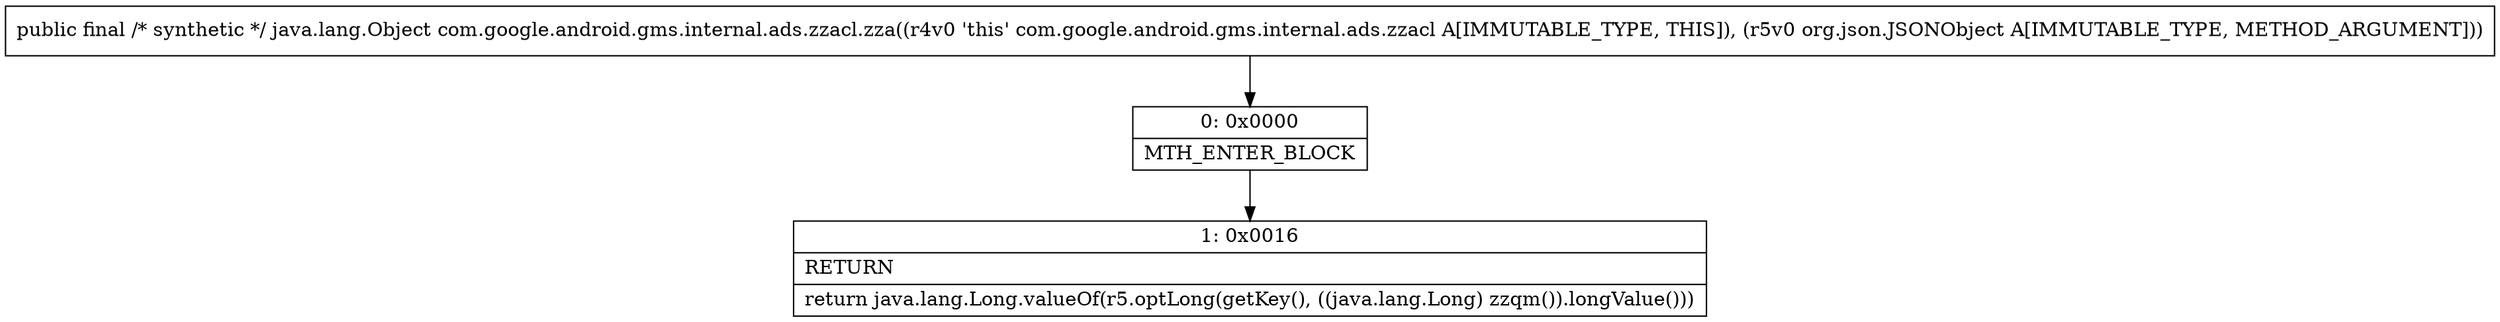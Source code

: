 digraph "CFG forcom.google.android.gms.internal.ads.zzacl.zza(Lorg\/json\/JSONObject;)Ljava\/lang\/Object;" {
Node_0 [shape=record,label="{0\:\ 0x0000|MTH_ENTER_BLOCK\l}"];
Node_1 [shape=record,label="{1\:\ 0x0016|RETURN\l|return java.lang.Long.valueOf(r5.optLong(getKey(), ((java.lang.Long) zzqm()).longValue()))\l}"];
MethodNode[shape=record,label="{public final \/* synthetic *\/ java.lang.Object com.google.android.gms.internal.ads.zzacl.zza((r4v0 'this' com.google.android.gms.internal.ads.zzacl A[IMMUTABLE_TYPE, THIS]), (r5v0 org.json.JSONObject A[IMMUTABLE_TYPE, METHOD_ARGUMENT])) }"];
MethodNode -> Node_0;
Node_0 -> Node_1;
}

